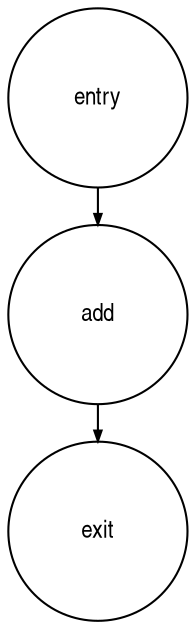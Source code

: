 digraph G {
  ranksep=.25;
  edge [arrowsize=.5]
  node [shape=circle, fontname="ArialNarrow",
        fontsize=12, fixedsize=true, height=1.2];
  entry; add; exit; 
  entry -> add;
  add -> exit;
}

